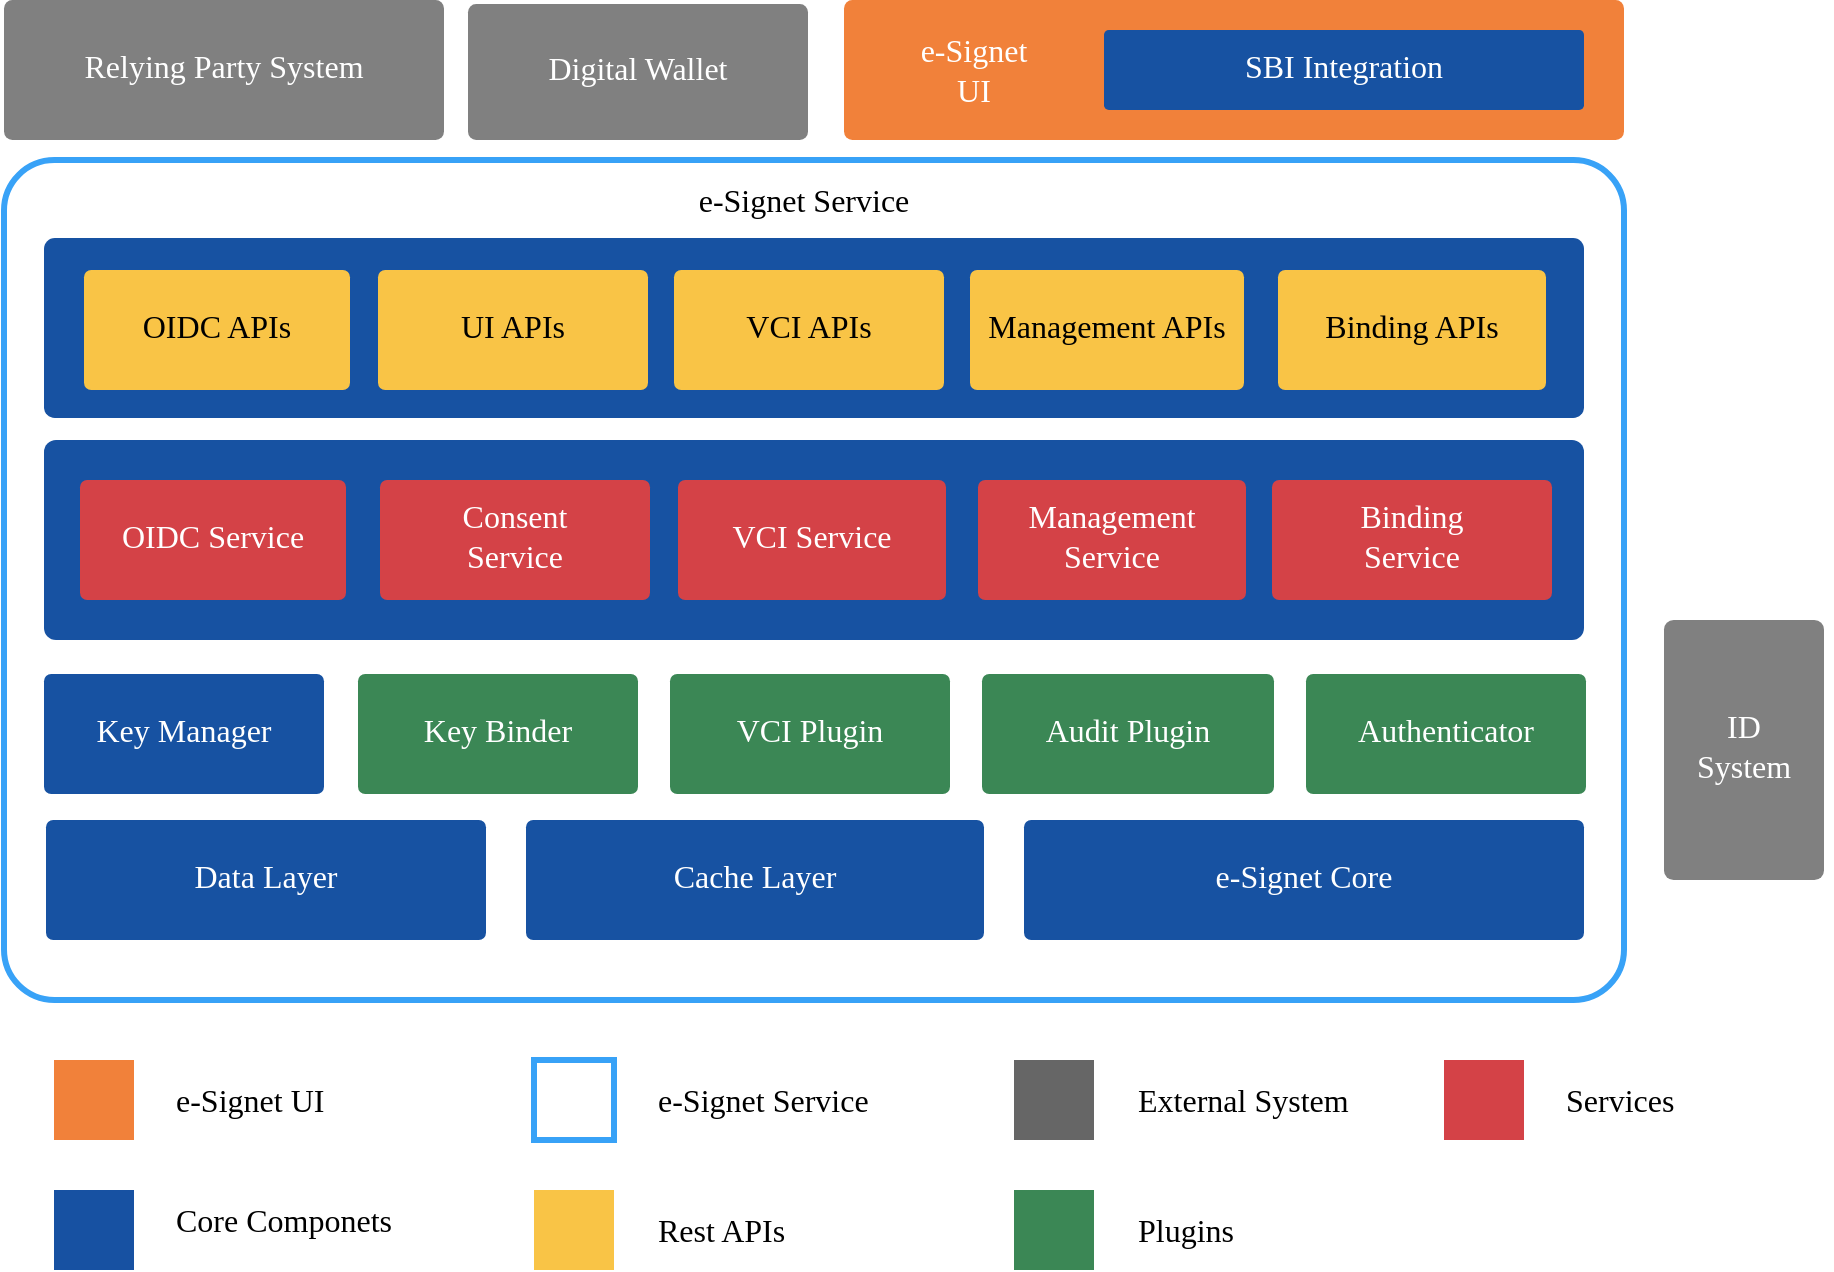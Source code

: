 <mxfile version="22.0.3" type="device" pages="2">
  <diagram name="v1" id="Hw2Yd1-sXx5gVD7LFIkM">
    <mxGraphModel dx="954" dy="616" grid="0" gridSize="10" guides="1" tooltips="1" connect="1" arrows="1" fold="1" page="1" pageScale="1" pageWidth="1654" pageHeight="1169" math="0" shadow="0">
      <root>
        <mxCell id="0" />
        <mxCell id="1" parent="0" />
        <mxCell id="5pxhArDdXFgjGTxjTKVE-1" value="" style="rounded=1;whiteSpace=wrap;html=1;strokeColor=#38a2f7;fillColor=none;fontFamily=Montserrat-Semibold;fontSize=12;fontStyle=0;fontColor=#FFFFFF;fontSource=https%3A%2F%2Ffonts.googleapis.com%2Fcss%3Ffamily%3DMontserrat-Semibold;shadow=0;strokeWidth=3;arcSize=6;spacing=3;spacingTop=-5;gradientColor=none;" parent="1" vertex="1">
          <mxGeometry x="80" y="110" width="810" height="420" as="geometry" />
        </mxCell>
        <mxCell id="5pxhArDdXFgjGTxjTKVE-2" value="" style="rounded=1;whiteSpace=wrap;html=1;strokeColor=none;fillColor=#f1813a;fontFamily=Montserrat-Semibold;fontSize=12;fontStyle=0;fontColor=#FFFFFF;fontSource=https%3A%2F%2Ffonts.googleapis.com%2Fcss%3Ffamily%3DMontserrat-Semibold;shadow=0;strokeWidth=3;arcSize=6;spacing=3;spacingTop=-5;gradientColor=none;" parent="1" vertex="1">
          <mxGeometry x="500" y="30" width="390" height="70" as="geometry" />
        </mxCell>
        <mxCell id="5pxhArDdXFgjGTxjTKVE-3" value="&lt;font style=&quot;font-size: 16px;&quot;&gt;Relying Party System&lt;/font&gt;" style="rounded=1;whiteSpace=wrap;html=1;strokeColor=none;fillColor=#808080;fontFamily=Montserrat-Semibold;fontSize=12;fontStyle=0;fontColor=#FFFFFF;fontSource=https%3A%2F%2Ffonts.googleapis.com%2Fcss%3Ffamily%3DMontserrat-Semibold;align=center;verticalAlign=middle;shadow=0;strokeWidth=3;arcSize=6;spacing=3;spacingTop=-5;gradientColor=none;" parent="1" vertex="1">
          <mxGeometry x="80" y="30" width="220" height="70" as="geometry" />
        </mxCell>
        <mxCell id="5pxhArDdXFgjGTxjTKVE-4" value="" style="rounded=1;whiteSpace=wrap;html=1;fillColor=#1752a2;strokeColor=none;fontFamily=Montserrat-Semibold;fontSize=12;fontStyle=0;fontColor=#FFFFFF;fontSource=https%3A%2F%2Ffonts.googleapis.com%2Fcss%3Ffamily%3DMontserrat-Semibold;shadow=0;strokeWidth=3;arcSize=6;spacing=3;spacingTop=-5;gradientColor=none;" parent="1" vertex="1">
          <mxGeometry x="100" y="149" width="770" height="90" as="geometry" />
        </mxCell>
        <mxCell id="5pxhArDdXFgjGTxjTKVE-5" value="&lt;font color=&quot;#000000&quot; style=&quot;font-size: 16px;&quot;&gt;OIDC APIs&lt;/font&gt;" style="rounded=1;whiteSpace=wrap;html=1;fillColor=#f9c446;strokeColor=none;fontFamily=Montserrat-Semibold;fontSize=12;fontStyle=0;fontColor=#FFFFFF;fontSource=https%3A%2F%2Ffonts.googleapis.com%2Fcss%3Ffamily%3DMontserrat-Semibold;shadow=0;strokeWidth=3;arcSize=6;spacing=3;spacingTop=-5;gradientColor=none;" parent="1" vertex="1">
          <mxGeometry x="120" y="165" width="133" height="60" as="geometry" />
        </mxCell>
        <mxCell id="5pxhArDdXFgjGTxjTKVE-6" value="" style="rounded=1;whiteSpace=wrap;html=1;fillColor=#1752a2;strokeColor=none;fontFamily=Montserrat-Semibold;fontSize=12;fontStyle=0;fontColor=#FFFFFF;fontSource=https%3A%2F%2Ffonts.googleapis.com%2Fcss%3Ffamily%3DMontserrat-Semibold;shadow=0;strokeWidth=3;arcSize=6;spacing=3;spacingTop=-5;gradientColor=none;" parent="1" vertex="1">
          <mxGeometry x="100" y="250" width="770" height="100" as="geometry" />
        </mxCell>
        <mxCell id="5pxhArDdXFgjGTxjTKVE-7" value="OIDC Service" style="rounded=1;whiteSpace=wrap;html=1;fillColor=#d44247;strokeColor=none;fontFamily=Montserrat-Semibold;fontSize=16;fontStyle=0;fontColor=#FFFFFF;fontSource=https%3A%2F%2Ffonts.googleapis.com%2Fcss%3Ffamily%3DMontserrat-Semibold;shadow=0;strokeWidth=3;arcSize=6;spacing=3;spacingTop=-5;gradientColor=none;" parent="1" vertex="1">
          <mxGeometry x="118" y="270" width="133" height="60" as="geometry" />
        </mxCell>
        <mxCell id="5pxhArDdXFgjGTxjTKVE-8" value="Key Manager" style="rounded=1;whiteSpace=wrap;html=1;strokeColor=none;fontFamily=Montserrat-Semibold;fontSize=16;fontStyle=0;fillColor=#1752a2;fontColor=#FFFFFF;fontSource=https%3A%2F%2Ffonts.googleapis.com%2Fcss%3Ffamily%3DMontserrat-Semibold;shadow=0;strokeWidth=3;arcSize=6;spacing=3;spacingTop=-5;gradientColor=none;" parent="1" vertex="1">
          <mxGeometry x="100" y="367" width="140" height="60" as="geometry" />
        </mxCell>
        <mxCell id="5pxhArDdXFgjGTxjTKVE-9" value="Data Layer" style="rounded=1;whiteSpace=wrap;html=1;strokeColor=none;fontFamily=Montserrat-Semibold;fontSize=16;fontStyle=0;fillColor=#1752a2;fontColor=#FFFFFF;fontSource=https%3A%2F%2Ffonts.googleapis.com%2Fcss%3Ffamily%3DMontserrat-Semibold;shadow=0;strokeWidth=3;arcSize=6;spacing=3;spacingTop=-5;gradientColor=none;" parent="1" vertex="1">
          <mxGeometry x="101" y="440" width="220" height="60" as="geometry" />
        </mxCell>
        <mxCell id="5pxhArDdXFgjGTxjTKVE-10" value="Cache Layer" style="rounded=1;whiteSpace=wrap;html=1;strokeColor=none;fontFamily=Montserrat-Semibold;fontSize=16;fontStyle=0;fillColor=#1752a2;fontColor=#FFFFFF;fontSource=https%3A%2F%2Ffonts.googleapis.com%2Fcss%3Ffamily%3DMontserrat-Semibold;shadow=0;strokeWidth=3;arcSize=6;spacing=3;spacingTop=-5;gradientColor=none;" parent="1" vertex="1">
          <mxGeometry x="341" y="440" width="229" height="60" as="geometry" />
        </mxCell>
        <mxCell id="5pxhArDdXFgjGTxjTKVE-11" value="e-Signet Core" style="rounded=1;whiteSpace=wrap;html=1;strokeColor=none;fontFamily=Montserrat-Semibold;fontSize=16;fontStyle=0;fillColor=#1752a2;fontColor=#FFFFFF;fontSource=https%3A%2F%2Ffonts.googleapis.com%2Fcss%3Ffamily%3DMontserrat-Semibold;shadow=0;strokeWidth=3;arcSize=6;spacing=3;spacingTop=-5;gradientColor=none;" parent="1" vertex="1">
          <mxGeometry x="590" y="440" width="280" height="60" as="geometry" />
        </mxCell>
        <mxCell id="5pxhArDdXFgjGTxjTKVE-12" value="&lt;font color=&quot;#000000&quot; style=&quot;font-size: 16px;&quot;&gt;e-Signet Service&lt;/font&gt;" style="text;html=1;strokeColor=none;fillColor=none;align=center;verticalAlign=middle;whiteSpace=wrap;rounded=0;fontFamily=Montserrat-Semibold;fontSize=16;fontStyle=0;fontColor=#FFFFFF;fontSource=https%3A%2F%2Ffonts.googleapis.com%2Fcss%3Ffamily%3DMontserrat-Semibold;" parent="1" vertex="1">
          <mxGeometry x="410" y="115" width="140" height="30" as="geometry" />
        </mxCell>
        <mxCell id="5pxhArDdXFgjGTxjTKVE-13" value="&lt;font style=&quot;font-size: 16px;&quot;&gt;SBI Integration&lt;/font&gt;" style="rounded=1;whiteSpace=wrap;html=1;fillColor=#1752a2;strokeColor=none;fontFamily=Montserrat-Semibold;fontSize=12;fontStyle=0;fontColor=#FFFFFF;fontSource=https%3A%2F%2Ffonts.googleapis.com%2Fcss%3Ffamily%3DMontserrat-Semibold;shadow=0;strokeWidth=3;arcSize=6;spacing=3;spacingTop=-5;gradientColor=none;" parent="1" vertex="1">
          <mxGeometry x="630" y="45" width="240" height="40" as="geometry" />
        </mxCell>
        <mxCell id="5pxhArDdXFgjGTxjTKVE-14" value="e-Signet&lt;br style=&quot;font-size: 16px;&quot;&gt;UI" style="text;html=1;strokeColor=none;fillColor=none;align=center;verticalAlign=middle;whiteSpace=wrap;rounded=0;fontFamily=Montserrat-Semibold;fontSize=16;fontStyle=0;fontColor=#FFFFFF;fontSource=https%3A%2F%2Ffonts.googleapis.com%2Fcss%3Ffamily%3DMontserrat-Semibold;" parent="1" vertex="1">
          <mxGeometry x="510" y="50" width="110" height="30" as="geometry" />
        </mxCell>
        <mxCell id="5pxhArDdXFgjGTxjTKVE-15" value="" style="rounded=0;whiteSpace=wrap;html=1;fillColor=#f1813a;strokeColor=none;fontColor=#FFFFFF;fontFamily=Montserrat-Semibold;fontSource=https%3A%2F%2Ffonts.googleapis.com%2Fcss%3Ffamily%3DMontserrat-Semibold;fontStyle=0;fontSize=16;" parent="1" vertex="1">
          <mxGeometry x="105" y="560" width="40" height="40" as="geometry" />
        </mxCell>
        <mxCell id="5pxhArDdXFgjGTxjTKVE-16" value="&lt;font style=&quot;font-size: 16px;&quot;&gt;&lt;span style=&quot;font-size: 16px;&quot;&gt;ID&lt;br style=&quot;font-size: 16px;&quot;&gt;System&lt;/span&gt;&lt;/font&gt;" style="rounded=1;whiteSpace=wrap;html=1;fillColor=#808080;strokeColor=none;fontColor=#FFFFFF;fontFamily=Montserrat-Semibold;fontSource=https%3A%2F%2Ffonts.googleapis.com%2Fcss%3Ffamily%3DMontserrat-Semibold;fontStyle=0;fontSize=12;shadow=0;strokeWidth=3;arcSize=6;spacing=3;spacingTop=-5;gradientColor=none;" parent="1" vertex="1">
          <mxGeometry x="910" y="340" width="80" height="130" as="geometry" />
        </mxCell>
        <mxCell id="5pxhArDdXFgjGTxjTKVE-17" value="&lt;font style=&quot;font-size: 16px;&quot;&gt;&lt;span style=&quot;font-size: 16px;&quot;&gt;Digital Wallet&lt;/span&gt;&lt;/font&gt;" style="rounded=1;whiteSpace=wrap;html=1;fillColor=#808080;strokeColor=none;fontColor=#FFFFFF;fontFamily=Montserrat-Semibold;fontSource=https%3A%2F%2Ffonts.googleapis.com%2Fcss%3Ffamily%3DMontserrat-Semibold;fontStyle=0;fontSize=12;shadow=0;strokeWidth=3;arcSize=6;spacing=3;spacingTop=-5;gradientColor=none;" parent="1" vertex="1">
          <mxGeometry x="312" y="32" width="170" height="68" as="geometry" />
        </mxCell>
        <mxCell id="5pxhArDdXFgjGTxjTKVE-18" value="" style="rounded=0;whiteSpace=wrap;html=1;fillColor=none;strokeColor=#38a2f7;fontColor=#FFFFFF;fontFamily=Montserrat-Semibold;fontSource=https%3A%2F%2Ffonts.googleapis.com%2Fcss%3Ffamily%3DMontserrat-Semibold;fontStyle=0;fontSize=16;strokeWidth=3;" parent="1" vertex="1">
          <mxGeometry x="345" y="560" width="40" height="40" as="geometry" />
        </mxCell>
        <mxCell id="5pxhArDdXFgjGTxjTKVE-19" value="" style="rounded=0;whiteSpace=wrap;html=1;fillColor=#666666;strokeColor=none;fontColor=#FFFFFF;fontFamily=Montserrat-Semibold;fontSource=https%3A%2F%2Ffonts.googleapis.com%2Fcss%3Ffamily%3DMontserrat-Semibold;fontStyle=0;fontSize=16;" parent="1" vertex="1">
          <mxGeometry x="585" y="560" width="40" height="40" as="geometry" />
        </mxCell>
        <mxCell id="5pxhArDdXFgjGTxjTKVE-20" value="" style="rounded=0;whiteSpace=wrap;html=1;fillColor=#1751a2;strokeColor=none;fontColor=#FFFFFF;fontFamily=Montserrat-Semibold;fontSource=https%3A%2F%2Ffonts.googleapis.com%2Fcss%3Ffamily%3DMontserrat-Semibold;fontStyle=0;fontSize=16;" parent="1" vertex="1">
          <mxGeometry x="105" y="625" width="40" height="40" as="geometry" />
        </mxCell>
        <mxCell id="5pxhArDdXFgjGTxjTKVE-21" value="" style="rounded=0;whiteSpace=wrap;html=1;fillColor=#f9c446;strokeColor=none;fontColor=#FFFFFF;fontFamily=Montserrat-Semibold;fontSource=https%3A%2F%2Ffonts.googleapis.com%2Fcss%3Ffamily%3DMontserrat-Semibold;fontStyle=0;fontSize=16;" parent="1" vertex="1">
          <mxGeometry x="345" y="625" width="40" height="40" as="geometry" />
        </mxCell>
        <mxCell id="5pxhArDdXFgjGTxjTKVE-22" value="" style="rounded=0;whiteSpace=wrap;html=1;fillColor=#3b8755;strokeColor=none;fontColor=#FFFFFF;fontFamily=Montserrat-Semibold;fontSource=https%3A%2F%2Ffonts.googleapis.com%2Fcss%3Ffamily%3DMontserrat-Semibold;fontStyle=0;fontSize=16;" parent="1" vertex="1">
          <mxGeometry x="585" y="625" width="40" height="40" as="geometry" />
        </mxCell>
        <mxCell id="5pxhArDdXFgjGTxjTKVE-23" value="e-Signet UI" style="text;html=1;strokeColor=none;fillColor=none;align=left;verticalAlign=middle;whiteSpace=wrap;rounded=0;fontFamily=Montserrat-Semibold;fontSize=16;fontStyle=0;fontSource=https%3A%2F%2Ffonts.googleapis.com%2Fcss%3Ffamily%3DMontserrat-Semibold;" parent="1" vertex="1">
          <mxGeometry x="164" y="565" width="135" height="30" as="geometry" />
        </mxCell>
        <mxCell id="5pxhArDdXFgjGTxjTKVE-24" value="Core Componets" style="text;html=1;strokeColor=none;fillColor=none;align=left;verticalAlign=middle;whiteSpace=wrap;rounded=0;fontFamily=Montserrat-Semibold;fontSize=16;fontStyle=0;fontSource=https%3A%2F%2Ffonts.googleapis.com%2Fcss%3Ffamily%3DMontserrat-Semibold;" parent="1" vertex="1">
          <mxGeometry x="164" y="625" width="135" height="30" as="geometry" />
        </mxCell>
        <mxCell id="5pxhArDdXFgjGTxjTKVE-25" value="e-Signet Service" style="text;html=1;strokeColor=none;fillColor=none;align=left;verticalAlign=middle;whiteSpace=wrap;rounded=0;fontFamily=Montserrat-Semibold;fontSize=16;fontStyle=0;fontSource=https%3A%2F%2Ffonts.googleapis.com%2Fcss%3Ffamily%3DMontserrat-Semibold;" parent="1" vertex="1">
          <mxGeometry x="405" y="565" width="135" height="30" as="geometry" />
        </mxCell>
        <mxCell id="5pxhArDdXFgjGTxjTKVE-26" value="Rest APIs" style="text;html=1;strokeColor=none;fillColor=none;align=left;verticalAlign=middle;whiteSpace=wrap;rounded=0;fontFamily=Montserrat-Semibold;fontSize=16;fontStyle=0;fontSource=https%3A%2F%2Ffonts.googleapis.com%2Fcss%3Ffamily%3DMontserrat-Semibold;" parent="1" vertex="1">
          <mxGeometry x="405" y="630" width="135" height="30" as="geometry" />
        </mxCell>
        <mxCell id="5pxhArDdXFgjGTxjTKVE-27" value="External System" style="text;html=1;strokeColor=none;fillColor=none;align=left;verticalAlign=middle;whiteSpace=wrap;rounded=0;fontFamily=Montserrat-Semibold;fontSize=16;fontStyle=0;fontSource=https%3A%2F%2Ffonts.googleapis.com%2Fcss%3Ffamily%3DMontserrat-Semibold;" parent="1" vertex="1">
          <mxGeometry x="645" y="565" width="135" height="30" as="geometry" />
        </mxCell>
        <mxCell id="5pxhArDdXFgjGTxjTKVE-28" value="Plugins" style="text;html=1;strokeColor=none;fillColor=none;align=left;verticalAlign=middle;whiteSpace=wrap;rounded=0;fontFamily=Montserrat-Semibold;fontSize=16;fontStyle=0;fontSource=https%3A%2F%2Ffonts.googleapis.com%2Fcss%3Ffamily%3DMontserrat-Semibold;" parent="1" vertex="1">
          <mxGeometry x="645" y="630" width="135" height="30" as="geometry" />
        </mxCell>
        <mxCell id="5pxhArDdXFgjGTxjTKVE-29" value="" style="rounded=0;whiteSpace=wrap;html=1;fillColor=#d44247;strokeColor=none;fontColor=#FFFFFF;fontFamily=Montserrat-Semibold;fontSource=https%3A%2F%2Ffonts.googleapis.com%2Fcss%3Ffamily%3DMontserrat-Semibold;fontStyle=0;fontSize=16;" parent="1" vertex="1">
          <mxGeometry x="800" y="560" width="40" height="40" as="geometry" />
        </mxCell>
        <mxCell id="5pxhArDdXFgjGTxjTKVE-30" value="Services" style="text;html=1;strokeColor=none;fillColor=none;align=left;verticalAlign=middle;whiteSpace=wrap;rounded=0;fontFamily=Montserrat-Semibold;fontSize=16;fontStyle=0;fontSource=https%3A%2F%2Ffonts.googleapis.com%2Fcss%3Ffamily%3DMontserrat-Semibold;" parent="1" vertex="1">
          <mxGeometry x="859" y="565" width="135" height="30" as="geometry" />
        </mxCell>
        <mxCell id="5pxhArDdXFgjGTxjTKVE-31" value="Key Binder" style="rounded=1;whiteSpace=wrap;html=1;strokeColor=none;fontFamily=Montserrat-Semibold;fontSize=16;fontStyle=0;fillColor=#3b8755;fontColor=#FFFFFF;fontSource=https%3A%2F%2Ffonts.googleapis.com%2Fcss%3Ffamily%3DMontserrat-Semibold;shadow=0;strokeWidth=3;arcSize=6;spacing=3;spacingTop=-5;gradientColor=none;" parent="1" vertex="1">
          <mxGeometry x="257" y="367" width="140" height="60" as="geometry" />
        </mxCell>
        <mxCell id="5pxhArDdXFgjGTxjTKVE-32" value="Consent&lt;br style=&quot;font-size: 16px;&quot;&gt;Service" style="rounded=1;whiteSpace=wrap;html=1;fillColor=#d44247;strokeColor=none;fontFamily=Montserrat-Semibold;fontSize=16;fontStyle=0;fontColor=#FFFFFF;fontSource=https%3A%2F%2Ffonts.googleapis.com%2Fcss%3Ffamily%3DMontserrat-Semibold;shadow=0;strokeWidth=3;arcSize=6;spacing=3;spacingTop=-5;gradientColor=none;" parent="1" vertex="1">
          <mxGeometry x="268" y="270" width="135" height="60" as="geometry" />
        </mxCell>
        <mxCell id="5pxhArDdXFgjGTxjTKVE-33" value="VCI Service" style="rounded=1;whiteSpace=wrap;html=1;fillColor=#d44247;strokeColor=none;fontFamily=Montserrat-Semibold;fontSize=16;fontStyle=0;fontColor=#FFFFFF;fontSource=https%3A%2F%2Ffonts.googleapis.com%2Fcss%3Ffamily%3DMontserrat-Semibold;shadow=0;strokeWidth=3;arcSize=6;spacing=3;spacingTop=-5;gradientColor=none;" parent="1" vertex="1">
          <mxGeometry x="417" y="270" width="134" height="60" as="geometry" />
        </mxCell>
        <mxCell id="5pxhArDdXFgjGTxjTKVE-34" value="Management Service" style="rounded=1;whiteSpace=wrap;html=1;fillColor=#d44247;strokeColor=none;fontFamily=Montserrat-Semibold;fontSize=16;fontStyle=0;fontColor=#FFFFFF;fontSource=https%3A%2F%2Ffonts.googleapis.com%2Fcss%3Ffamily%3DMontserrat-Semibold;shadow=0;strokeWidth=3;arcSize=6;spacing=3;spacingTop=-5;gradientColor=none;" parent="1" vertex="1">
          <mxGeometry x="567" y="270" width="134" height="60" as="geometry" />
        </mxCell>
        <mxCell id="5pxhArDdXFgjGTxjTKVE-35" value="Binding&lt;br style=&quot;font-size: 16px;&quot;&gt;Service" style="rounded=1;whiteSpace=wrap;html=1;fillColor=#d44247;strokeColor=none;fontFamily=Montserrat-Semibold;fontSize=16;fontStyle=0;fontColor=#FFFFFF;fontSource=https%3A%2F%2Ffonts.googleapis.com%2Fcss%3Ffamily%3DMontserrat-Semibold;shadow=0;strokeWidth=3;arcSize=6;spacing=3;spacingTop=-5;gradientColor=none;" parent="1" vertex="1">
          <mxGeometry x="714" y="270" width="140" height="60" as="geometry" />
        </mxCell>
        <mxCell id="5pxhArDdXFgjGTxjTKVE-36" value="UI APIs" style="rounded=1;whiteSpace=wrap;html=1;fillColor=#f9c446;strokeColor=none;fontFamily=Montserrat-Semibold;fontSize=16;fontStyle=0;fontColor=#000000;fontSource=https%3A%2F%2Ffonts.googleapis.com%2Fcss%3Ffamily%3DMontserrat-Semibold;shadow=0;strokeWidth=3;arcSize=6;spacing=3;spacingTop=-5;gradientColor=none;" parent="1" vertex="1">
          <mxGeometry x="267" y="165" width="135" height="60" as="geometry" />
        </mxCell>
        <mxCell id="5pxhArDdXFgjGTxjTKVE-37" value="Management APIs" style="rounded=1;whiteSpace=wrap;html=1;fillColor=#f9c446;strokeColor=none;fontFamily=Montserrat-Semibold;fontSize=16;fontStyle=0;fontColor=#000000;fontSource=https%3A%2F%2Ffonts.googleapis.com%2Fcss%3Ffamily%3DMontserrat-Semibold;shadow=0;strokeWidth=3;arcSize=6;spacing=3;spacingTop=-5;gradientColor=none;" parent="1" vertex="1">
          <mxGeometry x="563" y="165" width="137" height="60" as="geometry" />
        </mxCell>
        <mxCell id="5pxhArDdXFgjGTxjTKVE-38" value="Binding APIs" style="rounded=1;whiteSpace=wrap;html=1;fillColor=#f9c446;strokeColor=none;fontFamily=Montserrat-Semibold;fontSize=16;fontStyle=0;fontColor=#000000;fontSource=https%3A%2F%2Ffonts.googleapis.com%2Fcss%3Ffamily%3DMontserrat-Semibold;shadow=0;strokeWidth=3;arcSize=6;spacing=3;spacingTop=-5;gradientColor=none;" parent="1" vertex="1">
          <mxGeometry x="717" y="165" width="134" height="60" as="geometry" />
        </mxCell>
        <mxCell id="5pxhArDdXFgjGTxjTKVE-39" value="VCI APIs" style="rounded=1;whiteSpace=wrap;html=1;fillColor=#f9c446;strokeColor=none;fontFamily=Montserrat-Semibold;fontSize=16;fontStyle=0;fontColor=#000000;fontSource=https%3A%2F%2Ffonts.googleapis.com%2Fcss%3Ffamily%3DMontserrat-Semibold;shadow=0;strokeWidth=3;arcSize=6;spacing=3;spacingTop=-5;gradientColor=none;" parent="1" vertex="1">
          <mxGeometry x="415" y="165" width="135" height="60" as="geometry" />
        </mxCell>
        <mxCell id="5pxhArDdXFgjGTxjTKVE-40" value="Audit Plugin" style="rounded=1;whiteSpace=wrap;html=1;strokeColor=none;fontFamily=Montserrat-Semibold;fontSize=16;fontStyle=0;fillColor=#3b8755;fontColor=#FFFFFF;fontSource=https%3A%2F%2Ffonts.googleapis.com%2Fcss%3Ffamily%3DMontserrat-Semibold;shadow=0;strokeWidth=3;arcSize=6;spacing=3;spacingTop=-5;gradientColor=none;" parent="1" vertex="1">
          <mxGeometry x="569" y="367" width="146" height="60" as="geometry" />
        </mxCell>
        <mxCell id="5pxhArDdXFgjGTxjTKVE-41" value="Authenticator" style="rounded=1;whiteSpace=wrap;html=1;strokeColor=none;fontFamily=Montserrat-Semibold;fontSize=16;fontStyle=0;fillColor=#3b8755;fontColor=#FFFFFF;fontSource=https%3A%2F%2Ffonts.googleapis.com%2Fcss%3Ffamily%3DMontserrat-Semibold;shadow=0;strokeWidth=3;arcSize=6;spacing=3;spacingTop=-5;gradientColor=none;" parent="1" vertex="1">
          <mxGeometry x="731" y="367" width="140" height="60" as="geometry" />
        </mxCell>
        <mxCell id="5pxhArDdXFgjGTxjTKVE-42" value="VCI Plugin" style="rounded=1;whiteSpace=wrap;html=1;strokeColor=none;fontFamily=Montserrat-Semibold;fontSize=16;fontStyle=0;fillColor=#3b8755;fontColor=#FFFFFF;fontSource=https%3A%2F%2Ffonts.googleapis.com%2Fcss%3Ffamily%3DMontserrat-Semibold;shadow=0;strokeWidth=3;arcSize=6;spacing=3;spacingTop=-5;gradientColor=none;" parent="1" vertex="1">
          <mxGeometry x="413" y="367" width="140" height="60" as="geometry" />
        </mxCell>
      </root>
    </mxGraphModel>
  </diagram>
  <diagram id="f62eungk5h-Czs4NmMqp" name="v2">
    <mxGraphModel dx="954" dy="616" grid="1" gridSize="10" guides="1" tooltips="1" connect="1" arrows="1" fold="1" page="1" pageScale="1" pageWidth="1654" pageHeight="1169" math="0" shadow="0">
      <root>
        <mxCell id="0" />
        <mxCell id="1" parent="0" />
        <mxCell id="4x9cebfzLRmKb55fLWm_-1" value="" style="rounded=0.75;whiteSpace=wrap;html=1;strokeColor=#38a2f7;fillColor=none;fontFamily=Montserrat-Semibold;fontSize=12;fontStyle=0;fontColor=#FFFFFF;fontSource=https%3A%2F%2Ffonts.googleapis.com%2Fcss%3Ffamily%3DMontserrat-Semibold;shadow=0;strokeWidth=3;arcSize=6;spacing=3;spacingTop=-5;gradientColor=none;" vertex="1" parent="1">
          <mxGeometry x="100" y="130" width="770" height="280" as="geometry" />
        </mxCell>
        <mxCell id="4x9cebfzLRmKb55fLWm_-2" value="" style="rounded=1;whiteSpace=wrap;html=1;strokeColor=#f1813a;fillColor=none;fontFamily=Montserrat-Semibold;fontSize=12;fontStyle=0;fontColor=#FFFFFF;fontSource=https%3A%2F%2Ffonts.googleapis.com%2Fcss%3Ffamily%3DMontserrat-Semibold;shadow=0;strokeWidth=3;arcSize=6;spacing=3;spacingTop=-5;gradientColor=none;" vertex="1" parent="1">
          <mxGeometry x="547" y="70" width="300" height="50" as="geometry" />
        </mxCell>
        <mxCell id="4x9cebfzLRmKb55fLWm_-3" value="&lt;font style=&quot;font-size: 16px;&quot;&gt;Relying Party System&lt;/font&gt;" style="rounded=1;whiteSpace=wrap;html=1;strokeColor=none;fillColor=#808080;fontFamily=Montserrat-Semibold;fontSize=12;fontStyle=0;fontColor=#FFFFFF;fontSource=https%3A%2F%2Ffonts.googleapis.com%2Fcss%3Ffamily%3DMontserrat-Semibold;align=center;verticalAlign=middle;shadow=0;strokeWidth=3;arcSize=6;spacing=3;spacingTop=-5;gradientColor=none;" vertex="1" parent="1">
          <mxGeometry x="309" y="77" width="220" height="40" as="geometry" />
        </mxCell>
        <mxCell id="4x9cebfzLRmKb55fLWm_-4" value="" style="rounded=1;whiteSpace=wrap;html=1;fillColor=none;strokeColor=#1752a2;fontFamily=Montserrat-Semibold;fontSize=12;fontStyle=0;fontColor=#FFFFFF;fontSource=https%3A%2F%2Ffonts.googleapis.com%2Fcss%3Ffamily%3DMontserrat-Semibold;shadow=0;strokeWidth=3;arcSize=6;spacing=3;spacingTop=-5;gradientColor=none;" vertex="1" parent="1">
          <mxGeometry x="110" y="156" width="750" height="64" as="geometry" />
        </mxCell>
        <mxCell id="4x9cebfzLRmKb55fLWm_-5" value="&lt;font color=&quot;#000000&quot; style=&quot;font-size: 16px;&quot;&gt;OIDC APIs&lt;/font&gt;" style="rounded=1;whiteSpace=wrap;html=1;fillColor=#f9c446;strokeColor=none;fontFamily=Montserrat-Semibold;fontSize=12;fontStyle=0;fontColor=#FFFFFF;fontSource=https%3A%2F%2Ffonts.googleapis.com%2Fcss%3Ffamily%3DMontserrat-Semibold;shadow=0;strokeWidth=3;arcSize=6;spacing=3;spacingTop=-5;gradientColor=none;" vertex="1" parent="1">
          <mxGeometry x="120" y="165" width="133" height="45" as="geometry" />
        </mxCell>
        <mxCell id="4x9cebfzLRmKb55fLWm_-6" value="" style="rounded=1;whiteSpace=wrap;html=1;fillColor=none;strokeColor=#1752a2;fontFamily=Montserrat-Semibold;fontSize=12;fontStyle=0;fontColor=#FFFFFF;fontSource=https%3A%2F%2Ffonts.googleapis.com%2Fcss%3Ffamily%3DMontserrat-Semibold;shadow=0;strokeWidth=3;arcSize=6;spacing=3;spacingTop=-5;gradientColor=none;" vertex="1" parent="1">
          <mxGeometry x="110" y="231" width="750" height="60" as="geometry" />
        </mxCell>
        <mxCell id="4x9cebfzLRmKb55fLWm_-7" value="OIDC Service" style="rounded=1;whiteSpace=wrap;html=1;fillColor=#d44247;strokeColor=none;fontFamily=Montserrat-Semibold;fontSize=16;fontStyle=0;fontColor=#FFFFFF;fontSource=https%3A%2F%2Ffonts.googleapis.com%2Fcss%3Ffamily%3DMontserrat-Semibold;shadow=0;strokeWidth=3;arcSize=6;spacing=3;spacingTop=-5;gradientColor=none;" vertex="1" parent="1">
          <mxGeometry x="118" y="241" width="133" height="40" as="geometry" />
        </mxCell>
        <mxCell id="4x9cebfzLRmKb55fLWm_-8" value="Key Manager" style="rounded=1;whiteSpace=wrap;html=1;strokeColor=#1752a2;fontFamily=Montserrat-Semibold;fontSize=16;fontStyle=0;fillColor=none;fontColor=#1752a2;fontSource=https%3A%2F%2Ffonts.googleapis.com%2Fcss%3Ffamily%3DMontserrat-Semibold;shadow=0;strokeWidth=3;arcSize=6;spacing=3;spacingTop=-5;gradientColor=none;" vertex="1" parent="1">
          <mxGeometry x="121" y="360" width="169" height="40" as="geometry" />
        </mxCell>
        <mxCell id="4x9cebfzLRmKb55fLWm_-9" value="Data Layer" style="rounded=1;whiteSpace=wrap;html=1;strokeColor=#1752a2;fontFamily=Montserrat-Semibold;fontSize=16;fontStyle=0;fillColor=none;fontColor=#1752a2;fontSource=https%3A%2F%2Ffonts.googleapis.com%2Fcss%3Ffamily%3DMontserrat-Semibold;shadow=0;strokeWidth=3;arcSize=6;spacing=3;spacingTop=-5;gradientColor=none;" vertex="1" parent="1">
          <mxGeometry x="306" y="360" width="174" height="40" as="geometry" />
        </mxCell>
        <mxCell id="4x9cebfzLRmKb55fLWm_-10" value="Cache Layer" style="rounded=1;whiteSpace=wrap;html=1;strokeColor=#1752a2;fontFamily=Montserrat-Semibold;fontSize=16;fontStyle=0;fillColor=none;fontColor=#1752a2;fontSource=https%3A%2F%2Ffonts.googleapis.com%2Fcss%3Ffamily%3DMontserrat-Semibold;shadow=0;strokeWidth=3;arcSize=6;spacing=3;spacingTop=-5;gradientColor=none;" vertex="1" parent="1">
          <mxGeometry x="496" y="360" width="174" height="40" as="geometry" />
        </mxCell>
        <mxCell id="4x9cebfzLRmKb55fLWm_-11" value="e-Signet Core" style="rounded=1;whiteSpace=wrap;html=1;strokeColor=#1752a2;fontFamily=Montserrat-Semibold;fontSize=16;fontStyle=0;fillColor=none;fontColor=#1752a2;fontSource=https%3A%2F%2Ffonts.googleapis.com%2Fcss%3Ffamily%3DMontserrat-Semibold;shadow=0;strokeWidth=3;arcSize=6;spacing=3;spacingTop=-5;gradientColor=none;" vertex="1" parent="1">
          <mxGeometry x="680" y="360" width="170" height="40" as="geometry" />
        </mxCell>
        <mxCell id="4x9cebfzLRmKb55fLWm_-12" value="&lt;font style=&quot;font-size: 16px;&quot;&gt;e-Signet Service&lt;/font&gt;" style="text;html=1;strokeColor=none;fillColor=none;align=center;verticalAlign=middle;whiteSpace=wrap;rounded=0;fontFamily=Montserrat-Semibold;fontSize=16;fontStyle=0;fontColor=#38a2f7;fontSource=https%3A%2F%2Ffonts.googleapis.com%2Fcss%3Ffamily%3DMontserrat-Semibold;" vertex="1" parent="1">
          <mxGeometry x="410" y="128" width="140" height="30" as="geometry" />
        </mxCell>
        <mxCell id="4x9cebfzLRmKb55fLWm_-13" value="&lt;font style=&quot;font-size: 16px;&quot;&gt;SBI Integration&lt;/font&gt;" style="rounded=1;whiteSpace=wrap;html=1;fillColor=none;strokeColor=#1752a2;fontFamily=Montserrat-Semibold;fontSize=12;fontStyle=0;fontColor=#1752a2;fontSource=https%3A%2F%2Ffonts.googleapis.com%2Fcss%3Ffamily%3DMontserrat-Semibold;shadow=0;strokeWidth=3;arcSize=6;spacing=3;spacingTop=-5;gradientColor=none;" vertex="1" parent="1">
          <mxGeometry x="682" y="78" width="153" height="35" as="geometry" />
        </mxCell>
        <mxCell id="4x9cebfzLRmKb55fLWm_-14" value="e-Signet UI" style="text;html=1;strokeColor=none;fillColor=none;align=center;verticalAlign=middle;whiteSpace=wrap;rounded=0;fontFamily=Montserrat-Semibold;fontSize=16;fontStyle=0;fontColor=#000000;fontSource=https%3A%2F%2Ffonts.googleapis.com%2Fcss%3Ffamily%3DMontserrat-Semibold;" vertex="1" parent="1">
          <mxGeometry x="547" y="81" width="125" height="30" as="geometry" />
        </mxCell>
        <mxCell id="4x9cebfzLRmKb55fLWm_-15" value="" style="rounded=0;whiteSpace=wrap;html=1;fillColor=#f1813a;strokeColor=none;fontColor=#FFFFFF;fontFamily=Montserrat-Semibold;fontSource=https%3A%2F%2Ffonts.googleapis.com%2Fcss%3Ffamily%3DMontserrat-Semibold;fontStyle=0;fontSize=12;" vertex="1" parent="1">
          <mxGeometry x="150" y="450" width="30" height="30" as="geometry" />
        </mxCell>
        <mxCell id="4x9cebfzLRmKb55fLWm_-16" value="&lt;font style=&quot;font-size: 16px;&quot;&gt;&lt;span style=&quot;font-size: 16px;&quot;&gt;ID&lt;br style=&quot;font-size: 16px;&quot;&gt;System&lt;/span&gt;&lt;/font&gt;" style="rounded=1;whiteSpace=wrap;html=1;fillColor=#808080;strokeColor=none;fontColor=#FFFFFF;fontFamily=Montserrat-Semibold;fontSource=https%3A%2F%2Ffonts.googleapis.com%2Fcss%3Ffamily%3DMontserrat-Semibold;fontStyle=0;fontSize=12;shadow=0;strokeWidth=3;arcSize=6;spacing=3;spacingTop=-5;gradientColor=none;" vertex="1" parent="1">
          <mxGeometry x="880" y="260" width="80" height="51" as="geometry" />
        </mxCell>
        <mxCell id="4x9cebfzLRmKb55fLWm_-17" value="&lt;font style=&quot;font-size: 16px;&quot;&gt;&lt;span style=&quot;font-size: 16px;&quot;&gt;Digital Wallet&lt;/span&gt;&lt;/font&gt;" style="rounded=1;whiteSpace=wrap;html=1;fillColor=#808080;strokeColor=none;fontColor=#FFFFFF;fontFamily=Montserrat-Semibold;fontSource=https%3A%2F%2Ffonts.googleapis.com%2Fcss%3Ffamily%3DMontserrat-Semibold;fontStyle=0;fontSize=12;shadow=0;strokeWidth=3;arcSize=6;spacing=3;spacingTop=-5;gradientColor=none;" vertex="1" parent="1">
          <mxGeometry x="120" y="76" width="170" height="40" as="geometry" />
        </mxCell>
        <mxCell id="4x9cebfzLRmKb55fLWm_-18" value="" style="rounded=0;whiteSpace=wrap;html=1;fillColor=none;strokeColor=#38a2f7;fontColor=#FFFFFF;fontFamily=Montserrat-Semibold;fontSource=https%3A%2F%2Ffonts.googleapis.com%2Fcss%3Ffamily%3DMontserrat-Semibold;fontStyle=0;fontSize=12;strokeWidth=3;" vertex="1" parent="1">
          <mxGeometry x="324" y="450" width="30" height="30" as="geometry" />
        </mxCell>
        <mxCell id="4x9cebfzLRmKb55fLWm_-19" value="" style="rounded=0;whiteSpace=wrap;html=1;fillColor=#666666;strokeColor=none;fontColor=#FFFFFF;fontFamily=Montserrat-Semibold;fontSource=https%3A%2F%2Ffonts.googleapis.com%2Fcss%3Ffamily%3DMontserrat-Semibold;fontStyle=0;fontSize=12;" vertex="1" parent="1">
          <mxGeometry x="493" y="450" width="30" height="30" as="geometry" />
        </mxCell>
        <mxCell id="4x9cebfzLRmKb55fLWm_-20" value="" style="rounded=0;whiteSpace=wrap;html=1;fillColor=none;strokeColor=#1752a2;fontColor=#FFFFFF;fontFamily=Montserrat-Semibold;fontSource=https%3A%2F%2Ffonts.googleapis.com%2Fcss%3Ffamily%3DMontserrat-Semibold;fontStyle=0;fontSize=12;gradientColor=none;strokeWidth=3;" vertex="1" parent="1">
          <mxGeometry x="150" y="493" width="30" height="30" as="geometry" />
        </mxCell>
        <mxCell id="4x9cebfzLRmKb55fLWm_-21" value="" style="rounded=0;whiteSpace=wrap;html=1;fillColor=#f9c446;strokeColor=none;fontColor=#FFFFFF;fontFamily=Montserrat-Semibold;fontSource=https%3A%2F%2Ffonts.googleapis.com%2Fcss%3Ffamily%3DMontserrat-Semibold;fontStyle=0;fontSize=12;" vertex="1" parent="1">
          <mxGeometry x="324" y="493" width="30" height="30" as="geometry" />
        </mxCell>
        <mxCell id="4x9cebfzLRmKb55fLWm_-22" value="" style="rounded=0;whiteSpace=wrap;html=1;fillColor=#3b8755;strokeColor=none;fontColor=#FFFFFF;fontFamily=Montserrat-Semibold;fontSource=https%3A%2F%2Ffonts.googleapis.com%2Fcss%3Ffamily%3DMontserrat-Semibold;fontStyle=0;fontSize=12;" vertex="1" parent="1">
          <mxGeometry x="493" y="493" width="30" height="30" as="geometry" />
        </mxCell>
        <mxCell id="4x9cebfzLRmKb55fLWm_-23" value="e-Signet UI" style="text;html=1;strokeColor=none;fillColor=none;align=left;verticalAlign=middle;whiteSpace=wrap;rounded=0;fontFamily=Montserrat-Semibold;fontSize=12;fontStyle=0;fontSource=https%3A%2F%2Ffonts.googleapis.com%2Fcss%3Ffamily%3DMontserrat-Semibold;" vertex="1" parent="1">
          <mxGeometry x="189" y="450" width="121" height="30" as="geometry" />
        </mxCell>
        <mxCell id="4x9cebfzLRmKb55fLWm_-24" value="Core Componets" style="text;html=1;strokeColor=none;fillColor=none;align=left;verticalAlign=middle;whiteSpace=wrap;rounded=0;fontFamily=Montserrat-Semibold;fontSize=12;fontStyle=0;fontSource=https%3A%2F%2Ffonts.googleapis.com%2Fcss%3Ffamily%3DMontserrat-Semibold;" vertex="1" parent="1">
          <mxGeometry x="191" y="493" width="118" height="30" as="geometry" />
        </mxCell>
        <mxCell id="4x9cebfzLRmKb55fLWm_-25" value="e-Signet Service" style="text;html=1;strokeColor=none;fillColor=none;align=left;verticalAlign=middle;whiteSpace=wrap;rounded=0;fontFamily=Montserrat-Semibold;fontSize=12;fontStyle=0;fontSource=https%3A%2F%2Ffonts.googleapis.com%2Fcss%3Ffamily%3DMontserrat-Semibold;" vertex="1" parent="1">
          <mxGeometry x="365" y="450" width="114" height="30" as="geometry" />
        </mxCell>
        <mxCell id="4x9cebfzLRmKb55fLWm_-26" value="Rest APIs" style="text;html=1;strokeColor=none;fillColor=none;align=left;verticalAlign=middle;whiteSpace=wrap;rounded=0;fontFamily=Montserrat-Semibold;fontSize=12;fontStyle=0;fontSource=https%3A%2F%2Ffonts.googleapis.com%2Fcss%3Ffamily%3DMontserrat-Semibold;" vertex="1" parent="1">
          <mxGeometry x="364" y="493" width="115" height="30" as="geometry" />
        </mxCell>
        <mxCell id="4x9cebfzLRmKb55fLWm_-27" value="External System" style="text;html=1;strokeColor=none;fillColor=none;align=left;verticalAlign=middle;whiteSpace=wrap;rounded=0;fontFamily=Montserrat-Semibold;fontSize=12;fontStyle=0;fontSource=https%3A%2F%2Ffonts.googleapis.com%2Fcss%3Ffamily%3DMontserrat-Semibold;" vertex="1" parent="1">
          <mxGeometry x="532.5" y="450" width="117.5" height="30" as="geometry" />
        </mxCell>
        <mxCell id="4x9cebfzLRmKb55fLWm_-28" value="Plugins" style="text;html=1;strokeColor=none;fillColor=none;align=left;verticalAlign=middle;whiteSpace=wrap;rounded=0;fontFamily=Montserrat-Semibold;fontSize=12;fontStyle=0;fontSource=https%3A%2F%2Ffonts.googleapis.com%2Fcss%3Ffamily%3DMontserrat-Semibold;" vertex="1" parent="1">
          <mxGeometry x="532.5" y="493" width="117.5" height="30" as="geometry" />
        </mxCell>
        <mxCell id="4x9cebfzLRmKb55fLWm_-29" value="" style="rounded=0;whiteSpace=wrap;html=1;fillColor=#d44247;strokeColor=none;fontColor=#FFFFFF;fontFamily=Montserrat-Semibold;fontSource=https%3A%2F%2Ffonts.googleapis.com%2Fcss%3Ffamily%3DMontserrat-Semibold;fontStyle=0;fontSize=12;" vertex="1" parent="1">
          <mxGeometry x="660" y="450" width="30" height="30" as="geometry" />
        </mxCell>
        <mxCell id="4x9cebfzLRmKb55fLWm_-30" value="Services" style="text;html=1;strokeColor=none;fillColor=none;align=left;verticalAlign=middle;whiteSpace=wrap;rounded=0;fontFamily=Montserrat-Semibold;fontSize=12;fontStyle=0;fontSource=https%3A%2F%2Ffonts.googleapis.com%2Fcss%3Ffamily%3DMontserrat-Semibold;" vertex="1" parent="1">
          <mxGeometry x="702" y="450" width="83" height="30" as="geometry" />
        </mxCell>
        <mxCell id="4x9cebfzLRmKb55fLWm_-31" value="Key Binder" style="rounded=1;whiteSpace=wrap;html=1;strokeColor=none;fontFamily=Montserrat-Semibold;fontSize=16;fontStyle=0;fillColor=#3b8755;fontColor=#FFFFFF;fontSource=https%3A%2F%2Ffonts.googleapis.com%2Fcss%3Ffamily%3DMontserrat-Semibold;shadow=0;strokeWidth=3;arcSize=6;spacing=3;spacingTop=-5;gradientColor=none;" vertex="1" parent="1">
          <mxGeometry x="121" y="300" width="171" height="40" as="geometry" />
        </mxCell>
        <mxCell id="4x9cebfzLRmKb55fLWm_-32" value="Consent&lt;br style=&quot;font-size: 16px;&quot;&gt;Service" style="rounded=1;whiteSpace=wrap;html=1;fillColor=#d44247;strokeColor=none;fontFamily=Montserrat-Semibold;fontSize=16;fontStyle=0;fontColor=#FFFFFF;fontSource=https%3A%2F%2Ffonts.googleapis.com%2Fcss%3Ffamily%3DMontserrat-Semibold;shadow=0;strokeWidth=3;arcSize=6;spacing=3;spacingTop=-5;gradientColor=none;" vertex="1" parent="1">
          <mxGeometry x="268" y="241" width="135" height="40" as="geometry" />
        </mxCell>
        <mxCell id="4x9cebfzLRmKb55fLWm_-33" value="VCI Service" style="rounded=1;whiteSpace=wrap;html=1;fillColor=#d44247;strokeColor=none;fontFamily=Montserrat-Semibold;fontSize=16;fontStyle=0;fontColor=#FFFFFF;fontSource=https%3A%2F%2Ffonts.googleapis.com%2Fcss%3Ffamily%3DMontserrat-Semibold;shadow=0;strokeWidth=3;arcSize=6;spacing=3;spacingTop=-5;gradientColor=none;" vertex="1" parent="1">
          <mxGeometry x="417" y="241" width="134" height="40" as="geometry" />
        </mxCell>
        <mxCell id="4x9cebfzLRmKb55fLWm_-34" value="Management Service" style="rounded=1;whiteSpace=wrap;html=1;fillColor=#d44247;strokeColor=none;fontFamily=Montserrat-Semibold;fontSize=16;fontStyle=0;fontColor=#FFFFFF;fontSource=https%3A%2F%2Ffonts.googleapis.com%2Fcss%3Ffamily%3DMontserrat-Semibold;shadow=0;strokeWidth=3;arcSize=6;spacing=3;spacingTop=-5;gradientColor=none;" vertex="1" parent="1">
          <mxGeometry x="567" y="241" width="134" height="40" as="geometry" />
        </mxCell>
        <mxCell id="4x9cebfzLRmKb55fLWm_-35" value="Binding&lt;br style=&quot;font-size: 16px;&quot;&gt;Service" style="rounded=1;whiteSpace=wrap;html=1;fillColor=#d44247;strokeColor=none;fontFamily=Montserrat-Semibold;fontSize=16;fontStyle=0;fontColor=#FFFFFF;fontSource=https%3A%2F%2Ffonts.googleapis.com%2Fcss%3Ffamily%3DMontserrat-Semibold;shadow=0;strokeWidth=3;arcSize=6;spacing=3;spacingTop=-5;gradientColor=none;" vertex="1" parent="1">
          <mxGeometry x="714" y="241" width="140" height="40" as="geometry" />
        </mxCell>
        <mxCell id="4x9cebfzLRmKb55fLWm_-36" value="UI APIs" style="rounded=1;whiteSpace=wrap;html=1;fillColor=#f9c446;strokeColor=none;fontFamily=Montserrat-Semibold;fontSize=16;fontStyle=0;fontColor=#000000;fontSource=https%3A%2F%2Ffonts.googleapis.com%2Fcss%3Ffamily%3DMontserrat-Semibold;shadow=0;strokeWidth=3;arcSize=6;spacing=3;spacingTop=-5;gradientColor=none;" vertex="1" parent="1">
          <mxGeometry x="267" y="165" width="135" height="45" as="geometry" />
        </mxCell>
        <mxCell id="4x9cebfzLRmKb55fLWm_-37" value="Management APIs" style="rounded=1;whiteSpace=wrap;html=1;fillColor=#f9c446;strokeColor=none;fontFamily=Montserrat-Semibold;fontSize=16;fontStyle=0;fontColor=#000000;fontSource=https%3A%2F%2Ffonts.googleapis.com%2Fcss%3Ffamily%3DMontserrat-Semibold;shadow=0;strokeWidth=3;arcSize=6;spacing=3;spacingTop=-5;gradientColor=none;" vertex="1" parent="1">
          <mxGeometry x="563" y="165" width="137" height="45" as="geometry" />
        </mxCell>
        <mxCell id="4x9cebfzLRmKb55fLWm_-38" value="Binding APIs" style="rounded=1;whiteSpace=wrap;html=1;fillColor=#f9c446;strokeColor=none;fontFamily=Montserrat-Semibold;fontSize=16;fontStyle=0;fontColor=#000000;fontSource=https%3A%2F%2Ffonts.googleapis.com%2Fcss%3Ffamily%3DMontserrat-Semibold;shadow=0;strokeWidth=3;arcSize=6;spacing=3;spacingTop=-5;gradientColor=none;" vertex="1" parent="1">
          <mxGeometry x="717" y="165" width="134" height="45" as="geometry" />
        </mxCell>
        <mxCell id="4x9cebfzLRmKb55fLWm_-39" value="VCI APIs" style="rounded=1;whiteSpace=wrap;html=1;fillColor=#f9c446;strokeColor=none;fontFamily=Montserrat-Semibold;fontSize=16;fontStyle=0;fontColor=#000000;fontSource=https%3A%2F%2Ffonts.googleapis.com%2Fcss%3Ffamily%3DMontserrat-Semibold;shadow=0;strokeWidth=3;arcSize=6;spacing=3;spacingTop=-5;gradientColor=none;" vertex="1" parent="1">
          <mxGeometry x="415" y="165" width="135" height="45" as="geometry" />
        </mxCell>
        <mxCell id="4x9cebfzLRmKb55fLWm_-40" value="Audit Plugin" style="rounded=1;whiteSpace=wrap;html=1;strokeColor=none;fontFamily=Montserrat-Semibold;fontSize=16;fontStyle=0;fillColor=#3b8755;fontColor=#FFFFFF;fontSource=https%3A%2F%2Ffonts.googleapis.com%2Fcss%3Ffamily%3DMontserrat-Semibold;shadow=0;strokeWidth=3;arcSize=6;spacing=3;spacingTop=-5;gradientColor=none;" vertex="1" parent="1">
          <mxGeometry x="496" y="300" width="171" height="40" as="geometry" />
        </mxCell>
        <mxCell id="4x9cebfzLRmKb55fLWm_-41" value="Authenticator" style="rounded=1;whiteSpace=wrap;html=1;strokeColor=none;fontFamily=Montserrat-Semibold;fontSize=16;fontStyle=0;fillColor=#3b8755;fontColor=#FFFFFF;fontSource=https%3A%2F%2Ffonts.googleapis.com%2Fcss%3Ffamily%3DMontserrat-Semibold;shadow=0;strokeWidth=3;arcSize=6;spacing=3;spacingTop=-5;gradientColor=none;" vertex="1" parent="1">
          <mxGeometry x="680" y="300" width="171" height="40" as="geometry" />
        </mxCell>
        <mxCell id="4x9cebfzLRmKb55fLWm_-42" value="VCI Plugin" style="rounded=1;whiteSpace=wrap;html=1;strokeColor=none;fontFamily=Montserrat-Semibold;fontSize=16;fontStyle=0;fillColor=#3b8755;fontColor=#FFFFFF;fontSource=https%3A%2F%2Ffonts.googleapis.com%2Fcss%3Ffamily%3DMontserrat-Semibold;shadow=0;strokeWidth=3;arcSize=6;spacing=3;spacingTop=-5;gradientColor=none;" vertex="1" parent="1">
          <mxGeometry x="306" y="300" width="175" height="40" as="geometry" />
        </mxCell>
        <mxCell id="4x9cebfzLRmKb55fLWm_-43" value="&lt;span style=&quot;font-size: 16px;&quot;&gt;VC&lt;br&gt;Issuer&lt;br&gt;&lt;/span&gt;" style="rounded=1;whiteSpace=wrap;html=1;fillColor=#808080;strokeColor=none;fontColor=#FFFFFF;fontFamily=Montserrat-Semibold;fontSource=https%3A%2F%2Ffonts.googleapis.com%2Fcss%3Ffamily%3DMontserrat-Semibold;fontStyle=0;fontSize=12;shadow=0;strokeWidth=3;arcSize=6;spacing=3;spacingTop=-5;gradientColor=none;" vertex="1" parent="1">
          <mxGeometry x="880" y="320" width="80" height="50" as="geometry" />
        </mxCell>
        <mxCell id="4x9cebfzLRmKb55fLWm_-44" value="Legends" style="text;html=1;strokeColor=none;fillColor=none;align=left;verticalAlign=middle;whiteSpace=wrap;rounded=0;fontFamily=Montserrat-Semibold;fontSize=15;fontStyle=0;fontSource=https%3A%2F%2Ffonts.googleapis.com%2Fcss%3Ffamily%3DMontserrat-Semibold;" vertex="1" parent="1">
          <mxGeometry x="110" y="414" width="135" height="30" as="geometry" />
        </mxCell>
      </root>
    </mxGraphModel>
  </diagram>
</mxfile>
